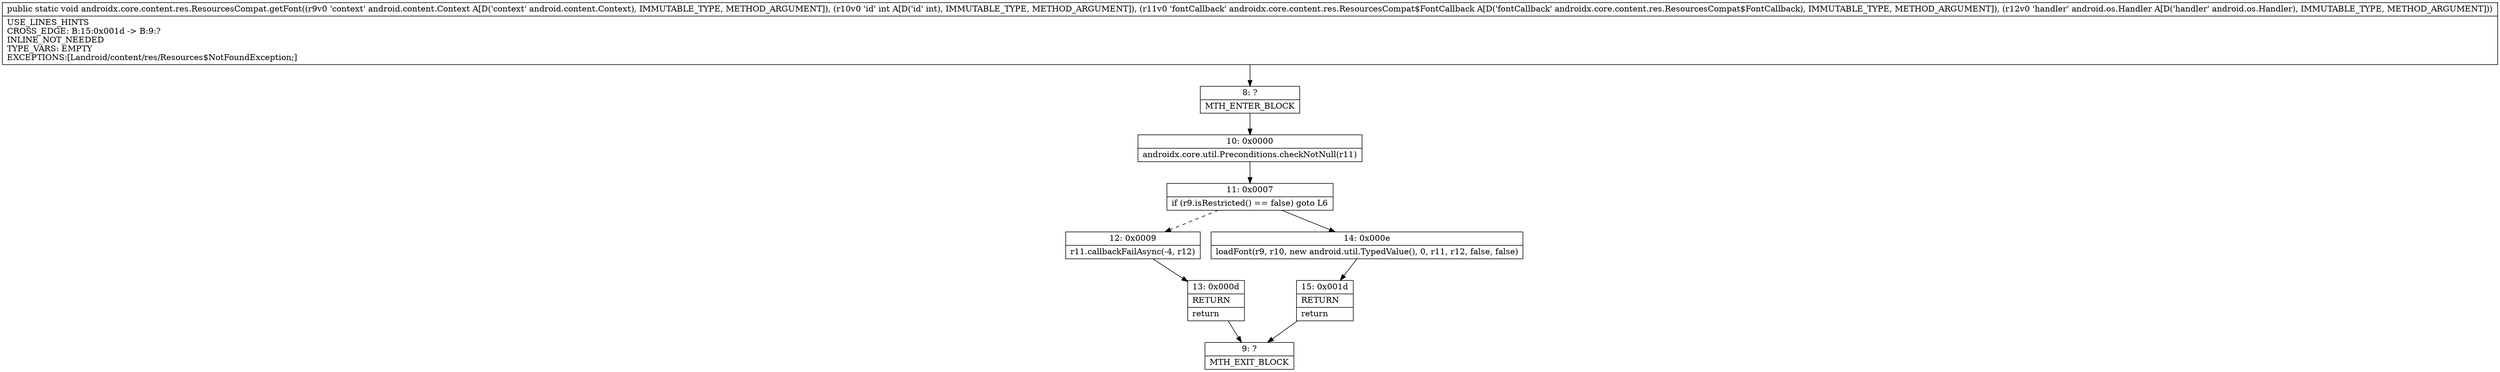 digraph "CFG forandroidx.core.content.res.ResourcesCompat.getFont(Landroid\/content\/Context;ILandroidx\/core\/content\/res\/ResourcesCompat$FontCallback;Landroid\/os\/Handler;)V" {
Node_8 [shape=record,label="{8\:\ ?|MTH_ENTER_BLOCK\l}"];
Node_10 [shape=record,label="{10\:\ 0x0000|androidx.core.util.Preconditions.checkNotNull(r11)\l}"];
Node_11 [shape=record,label="{11\:\ 0x0007|if (r9.isRestricted() == false) goto L6\l}"];
Node_12 [shape=record,label="{12\:\ 0x0009|r11.callbackFailAsync(\-4, r12)\l}"];
Node_13 [shape=record,label="{13\:\ 0x000d|RETURN\l|return\l}"];
Node_9 [shape=record,label="{9\:\ ?|MTH_EXIT_BLOCK\l}"];
Node_14 [shape=record,label="{14\:\ 0x000e|loadFont(r9, r10, new android.util.TypedValue(), 0, r11, r12, false, false)\l}"];
Node_15 [shape=record,label="{15\:\ 0x001d|RETURN\l|return\l}"];
MethodNode[shape=record,label="{public static void androidx.core.content.res.ResourcesCompat.getFont((r9v0 'context' android.content.Context A[D('context' android.content.Context), IMMUTABLE_TYPE, METHOD_ARGUMENT]), (r10v0 'id' int A[D('id' int), IMMUTABLE_TYPE, METHOD_ARGUMENT]), (r11v0 'fontCallback' androidx.core.content.res.ResourcesCompat$FontCallback A[D('fontCallback' androidx.core.content.res.ResourcesCompat$FontCallback), IMMUTABLE_TYPE, METHOD_ARGUMENT]), (r12v0 'handler' android.os.Handler A[D('handler' android.os.Handler), IMMUTABLE_TYPE, METHOD_ARGUMENT]))  | USE_LINES_HINTS\lCROSS_EDGE: B:15:0x001d \-\> B:9:?\lINLINE_NOT_NEEDED\lTYPE_VARS: EMPTY\lEXCEPTIONS:[Landroid\/content\/res\/Resources$NotFoundException;]\l}"];
MethodNode -> Node_8;Node_8 -> Node_10;
Node_10 -> Node_11;
Node_11 -> Node_12[style=dashed];
Node_11 -> Node_14;
Node_12 -> Node_13;
Node_13 -> Node_9;
Node_14 -> Node_15;
Node_15 -> Node_9;
}

